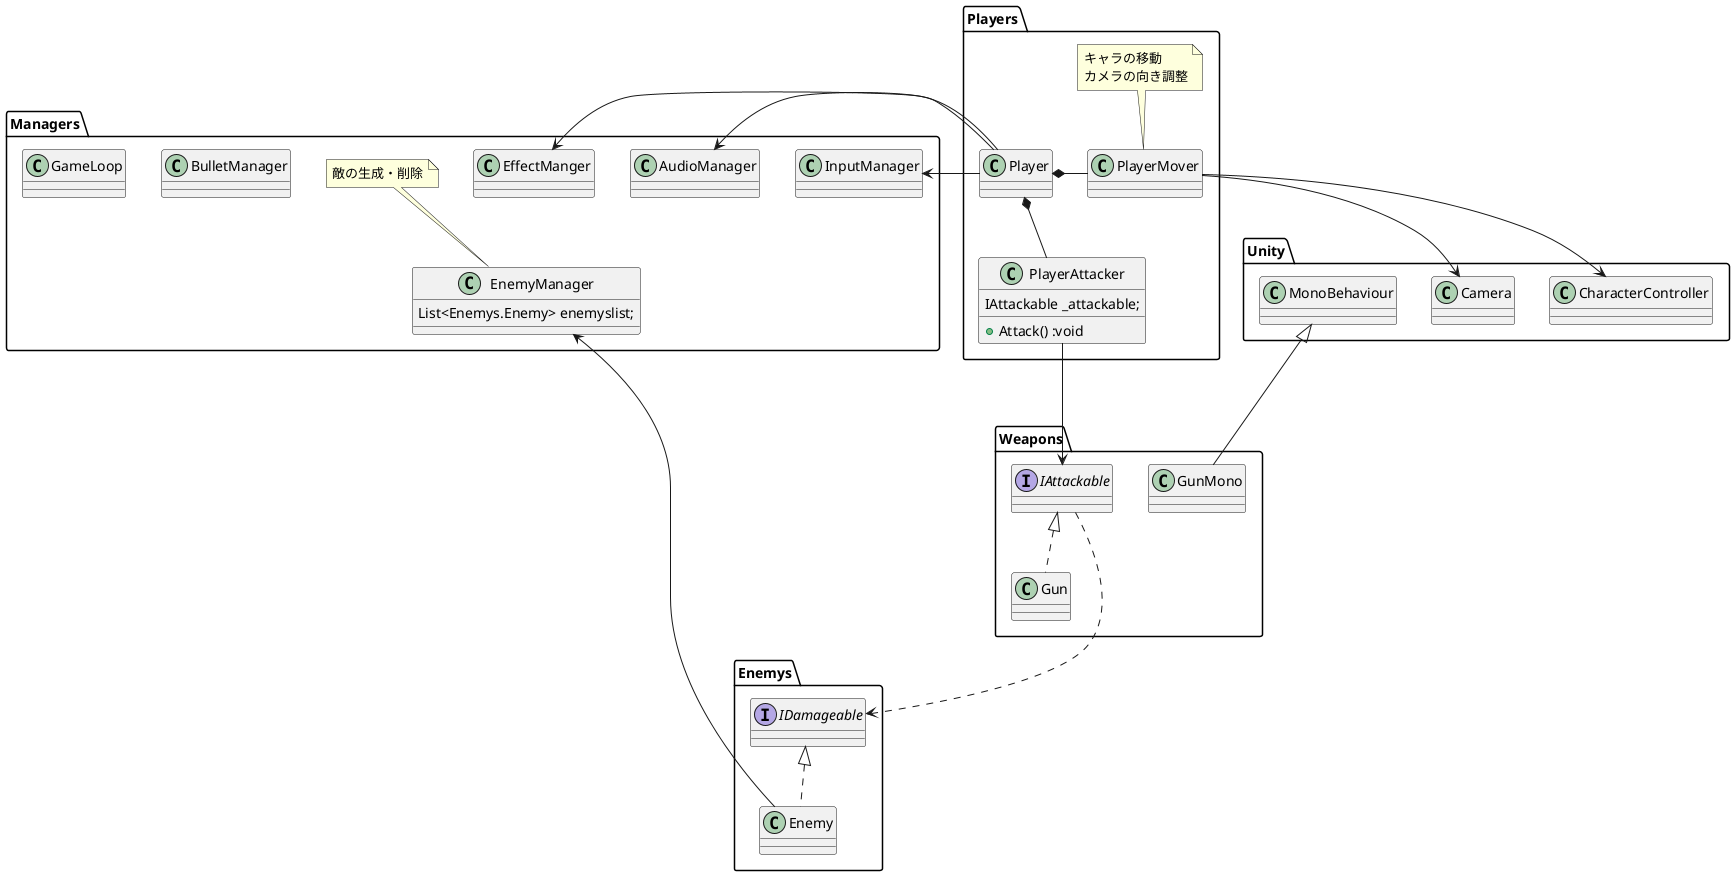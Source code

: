 ﻿@startuml

Players.PlayerAttacker ---> Weapons.IAttackable
Players.PlayerMover --> Unity.CharacterController
Players.PlayerMover --> Unity.Camera
Managers.InputManager <- Players.Player
Managers.AudioManager <- Players.Player
Managers.EffectManger <- Players.Player
namespace  Players{
    Player *- PlayerMover
    Player *-- PlayerAttacker

    class Player{
    }
    note top of PlayerMover
     キャラの移動
     カメラの向き調整
     end note
    class PlayerMover{
    }
    
    class PlayerAttacker{
        IAttackable _attackable;
        +Attack() :void
    }
    
}
Weapons.IAttackable ...> Enemys.IDamageable
namespace Weapons {
    interface IAttackable{}
    IAttackable <|.. Gun    
    class Gun{}
    class GunMono extends Unity.MonoBehaviour{}
}
Enemys.IDamageable <|.. Enemys.Enemy

namespace Enemys{
    interface IDamageable{}
    class Enemy{}
    
}
Managers.EnemyManager <--- Enemys.Enemy
namespace Managers{
    class InputManager{
    }
    class AudioManager{}
    
    class EffectManger{}
    
    note top of EnemyManager 
    敵の生成・削除
    end note
    class EnemyManager{
    List<Enemys.Enemy> enemyslist;
    }
    
    class BulletManager{}
    
    class GameLoop{}
}
@enduml
